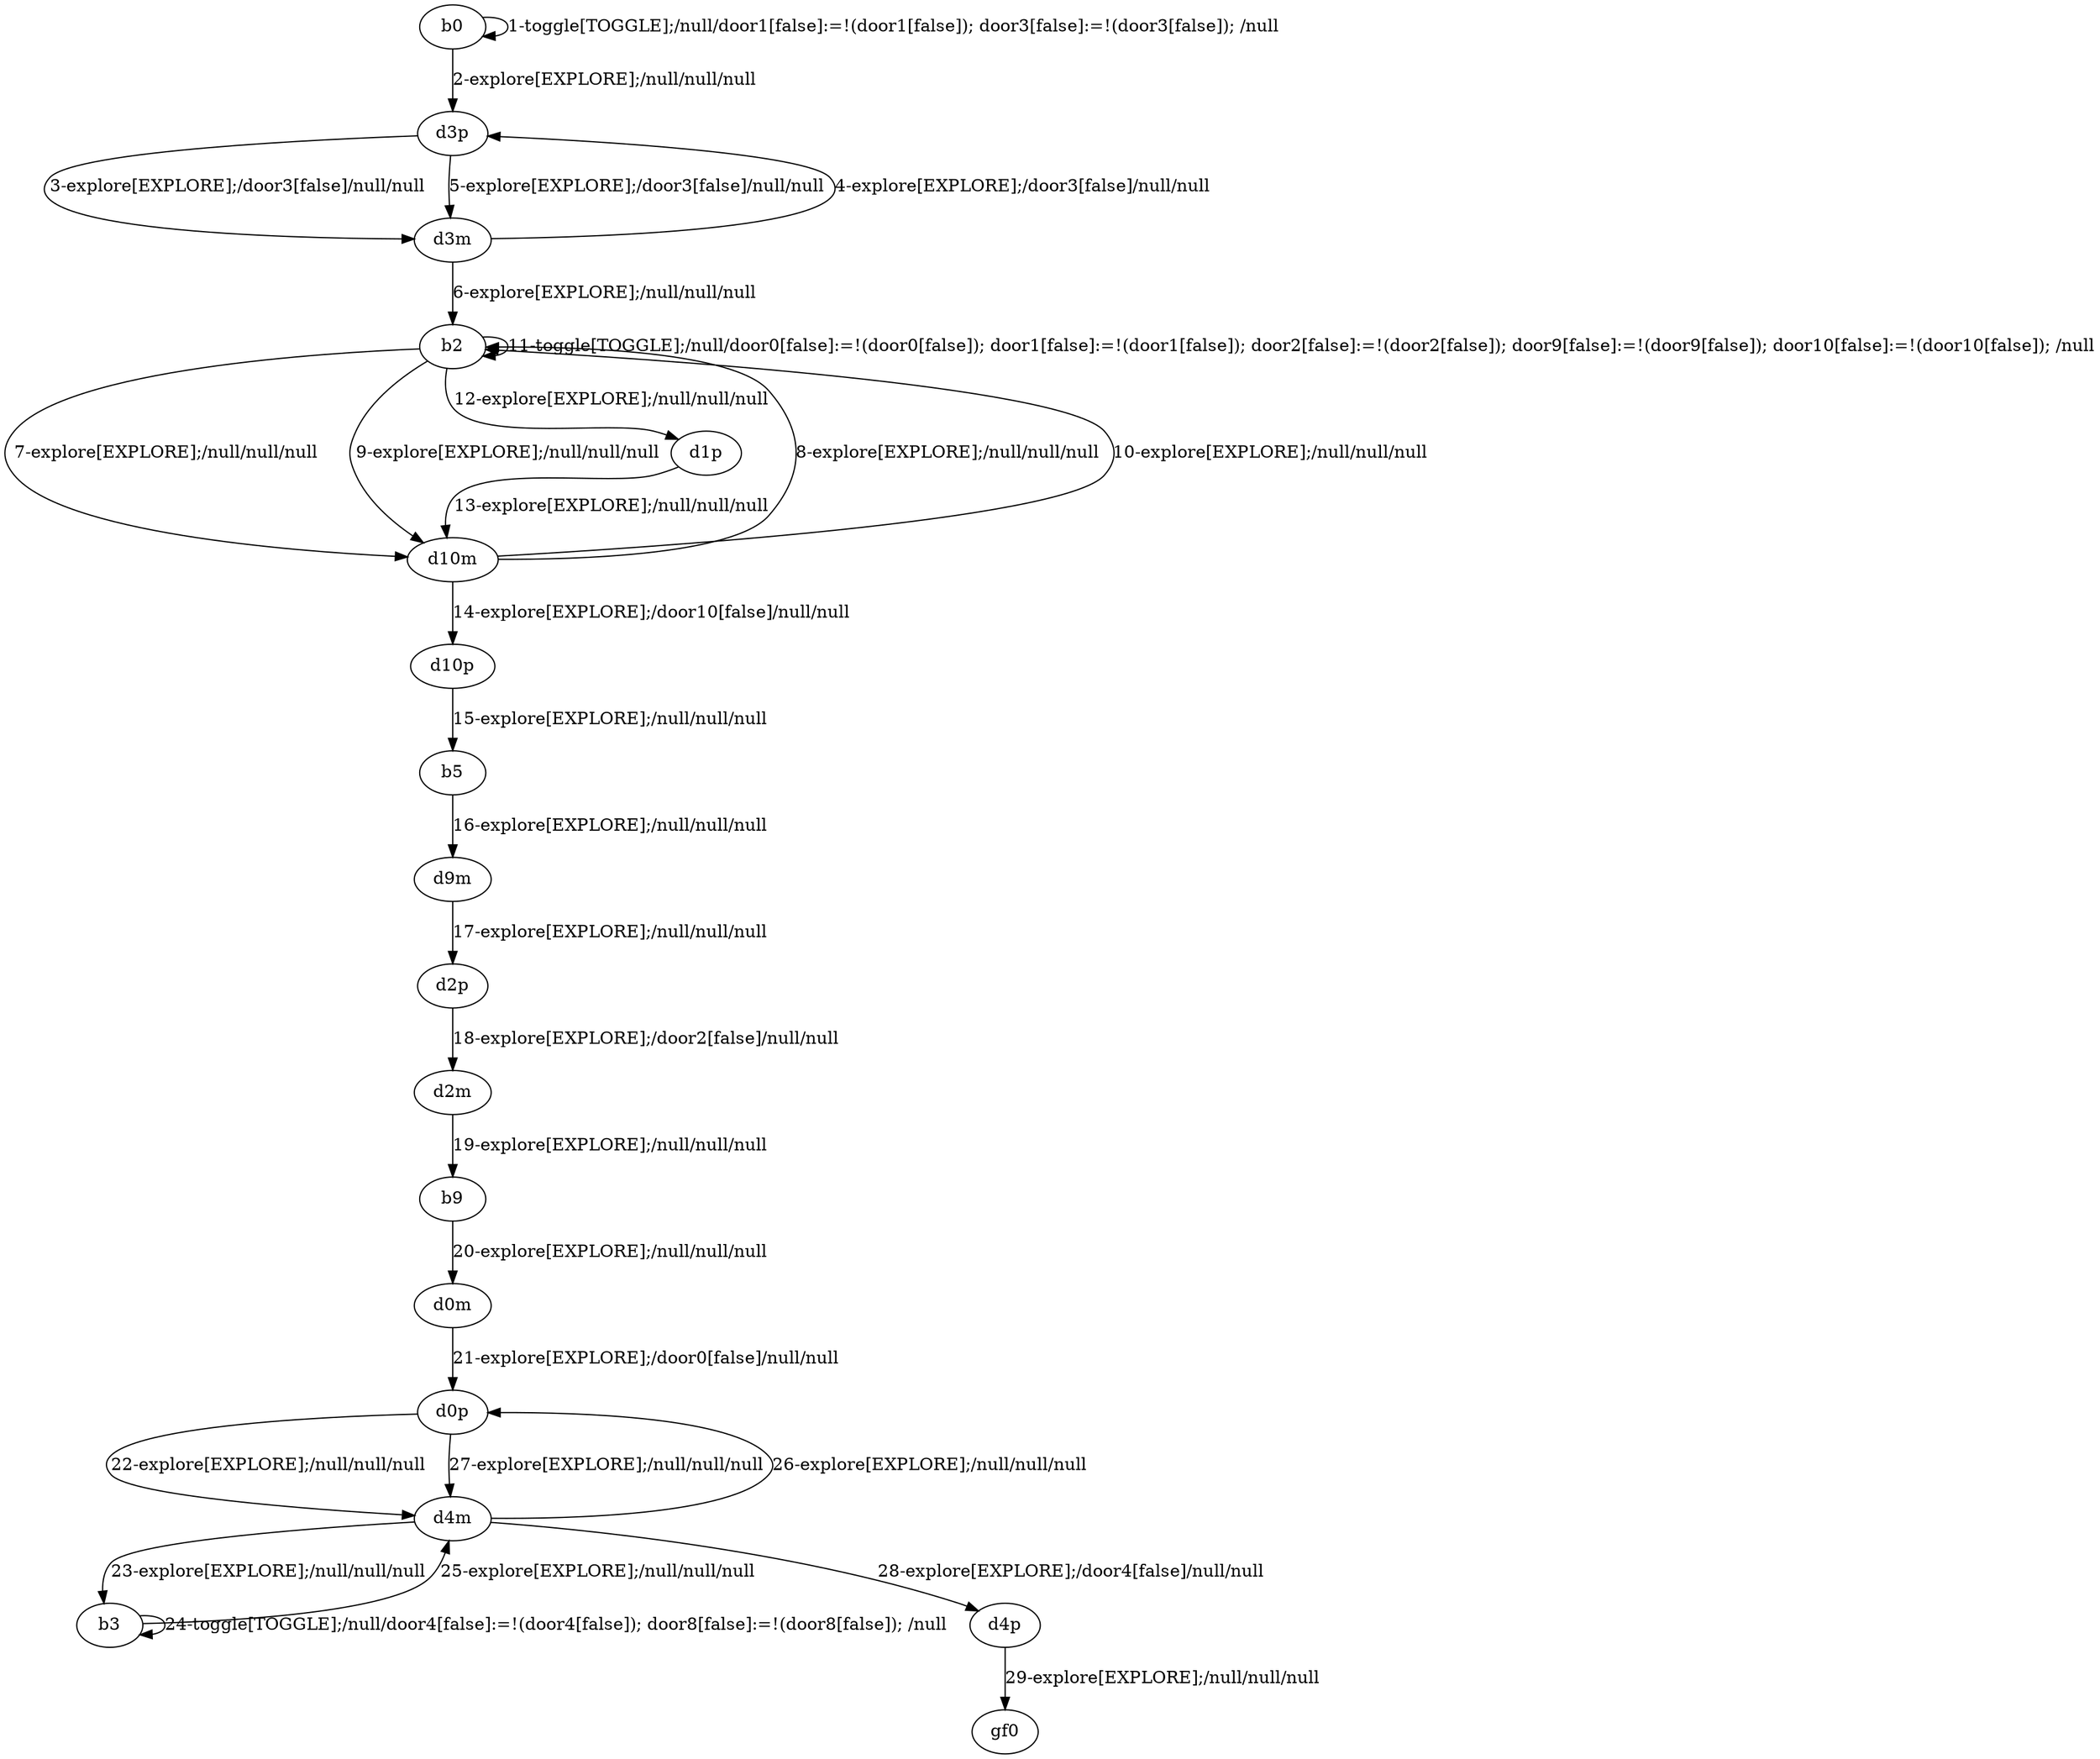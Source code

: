 digraph g {
"b0" -> "b0" [label = "1-toggle[TOGGLE];/null/door1[false]:=!(door1[false]); door3[false]:=!(door3[false]); /null"];
"b0" -> "d3p" [label = "2-explore[EXPLORE];/null/null/null"];
"d3p" -> "d3m" [label = "3-explore[EXPLORE];/door3[false]/null/null"];
"d3m" -> "d3p" [label = "4-explore[EXPLORE];/door3[false]/null/null"];
"d3p" -> "d3m" [label = "5-explore[EXPLORE];/door3[false]/null/null"];
"d3m" -> "b2" [label = "6-explore[EXPLORE];/null/null/null"];
"b2" -> "d10m" [label = "7-explore[EXPLORE];/null/null/null"];
"d10m" -> "b2" [label = "8-explore[EXPLORE];/null/null/null"];
"b2" -> "d10m" [label = "9-explore[EXPLORE];/null/null/null"];
"d10m" -> "b2" [label = "10-explore[EXPLORE];/null/null/null"];
"b2" -> "b2" [label = "11-toggle[TOGGLE];/null/door0[false]:=!(door0[false]); door1[false]:=!(door1[false]); door2[false]:=!(door2[false]); door9[false]:=!(door9[false]); door10[false]:=!(door10[false]); /null"];
"b2" -> "d1p" [label = "12-explore[EXPLORE];/null/null/null"];
"d1p" -> "d10m" [label = "13-explore[EXPLORE];/null/null/null"];
"d10m" -> "d10p" [label = "14-explore[EXPLORE];/door10[false]/null/null"];
"d10p" -> "b5" [label = "15-explore[EXPLORE];/null/null/null"];
"b5" -> "d9m" [label = "16-explore[EXPLORE];/null/null/null"];
"d9m" -> "d2p" [label = "17-explore[EXPLORE];/null/null/null"];
"d2p" -> "d2m" [label = "18-explore[EXPLORE];/door2[false]/null/null"];
"d2m" -> "b9" [label = "19-explore[EXPLORE];/null/null/null"];
"b9" -> "d0m" [label = "20-explore[EXPLORE];/null/null/null"];
"d0m" -> "d0p" [label = "21-explore[EXPLORE];/door0[false]/null/null"];
"d0p" -> "d4m" [label = "22-explore[EXPLORE];/null/null/null"];
"d4m" -> "b3" [label = "23-explore[EXPLORE];/null/null/null"];
"b3" -> "b3" [label = "24-toggle[TOGGLE];/null/door4[false]:=!(door4[false]); door8[false]:=!(door8[false]); /null"];
"b3" -> "d4m" [label = "25-explore[EXPLORE];/null/null/null"];
"d4m" -> "d0p" [label = "26-explore[EXPLORE];/null/null/null"];
"d0p" -> "d4m" [label = "27-explore[EXPLORE];/null/null/null"];
"d4m" -> "d4p" [label = "28-explore[EXPLORE];/door4[false]/null/null"];
"d4p" -> "gf0" [label = "29-explore[EXPLORE];/null/null/null"];
}